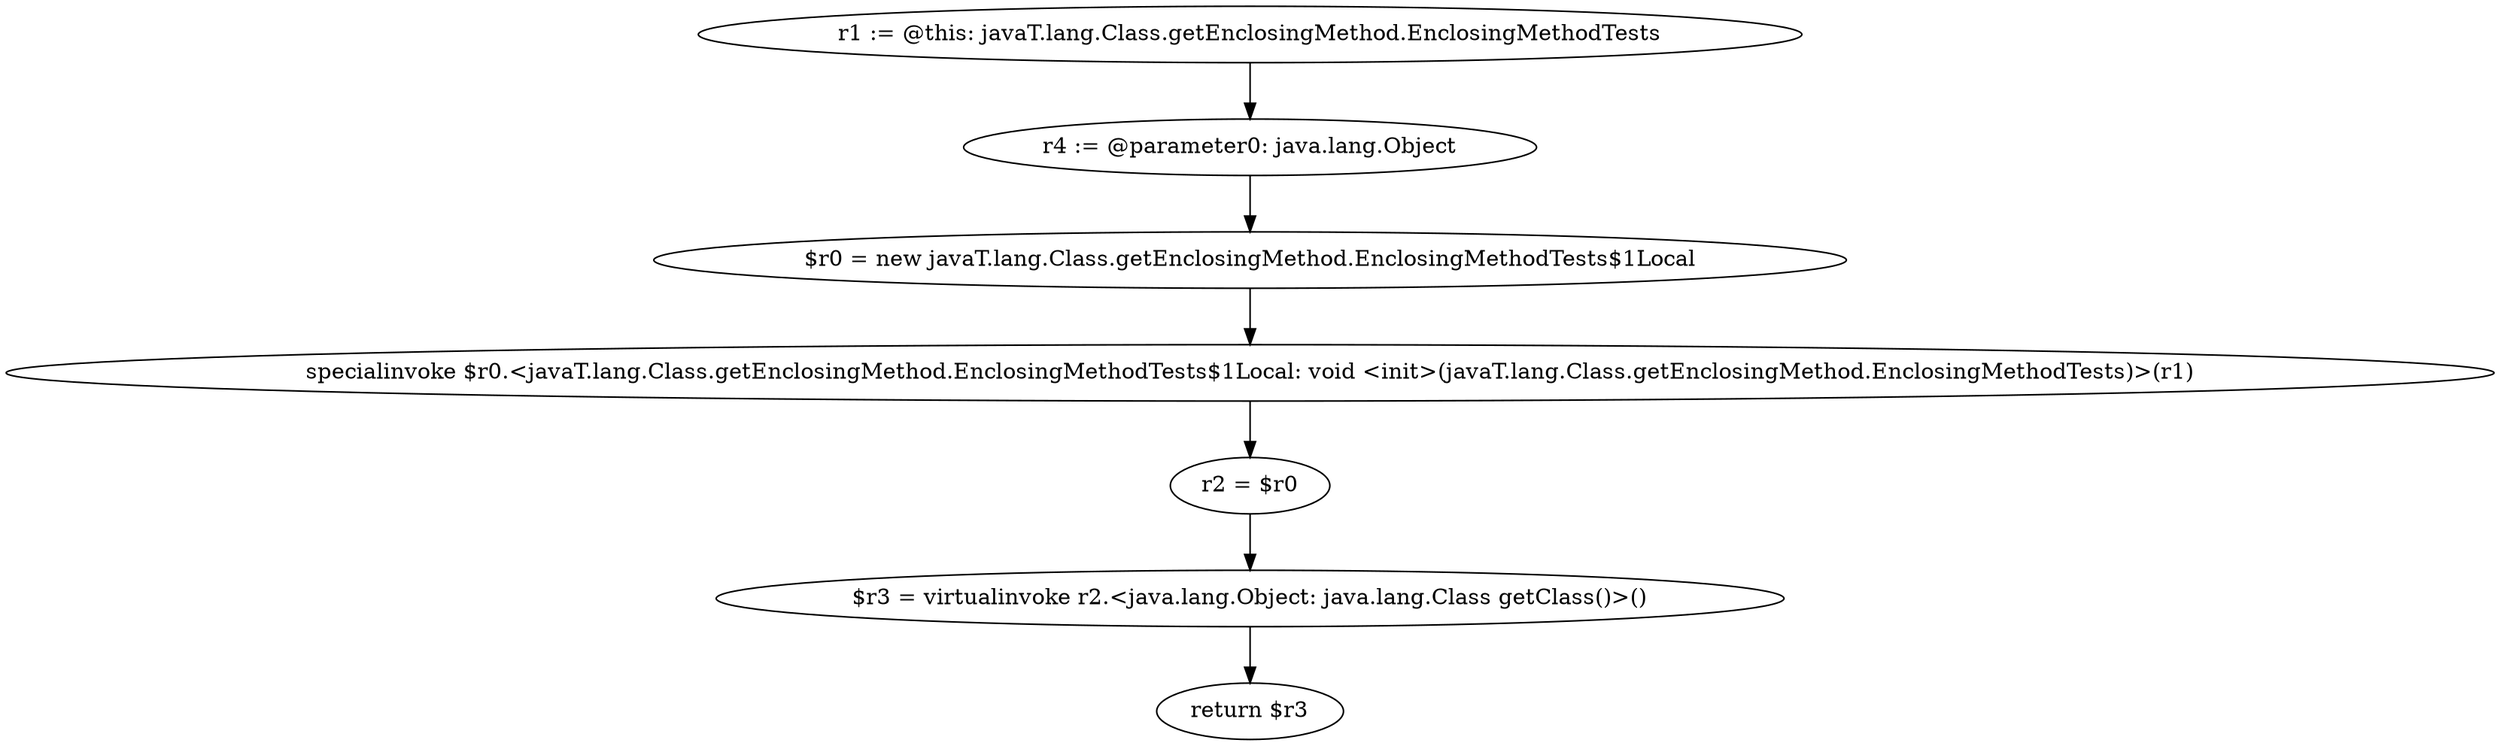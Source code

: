 digraph "unitGraph" {
    "r1 := @this: javaT.lang.Class.getEnclosingMethod.EnclosingMethodTests"
    "r4 := @parameter0: java.lang.Object"
    "$r0 = new javaT.lang.Class.getEnclosingMethod.EnclosingMethodTests$1Local"
    "specialinvoke $r0.<javaT.lang.Class.getEnclosingMethod.EnclosingMethodTests$1Local: void <init>(javaT.lang.Class.getEnclosingMethod.EnclosingMethodTests)>(r1)"
    "r2 = $r0"
    "$r3 = virtualinvoke r2.<java.lang.Object: java.lang.Class getClass()>()"
    "return $r3"
    "r1 := @this: javaT.lang.Class.getEnclosingMethod.EnclosingMethodTests"->"r4 := @parameter0: java.lang.Object";
    "r4 := @parameter0: java.lang.Object"->"$r0 = new javaT.lang.Class.getEnclosingMethod.EnclosingMethodTests$1Local";
    "$r0 = new javaT.lang.Class.getEnclosingMethod.EnclosingMethodTests$1Local"->"specialinvoke $r0.<javaT.lang.Class.getEnclosingMethod.EnclosingMethodTests$1Local: void <init>(javaT.lang.Class.getEnclosingMethod.EnclosingMethodTests)>(r1)";
    "specialinvoke $r0.<javaT.lang.Class.getEnclosingMethod.EnclosingMethodTests$1Local: void <init>(javaT.lang.Class.getEnclosingMethod.EnclosingMethodTests)>(r1)"->"r2 = $r0";
    "r2 = $r0"->"$r3 = virtualinvoke r2.<java.lang.Object: java.lang.Class getClass()>()";
    "$r3 = virtualinvoke r2.<java.lang.Object: java.lang.Class getClass()>()"->"return $r3";
}
